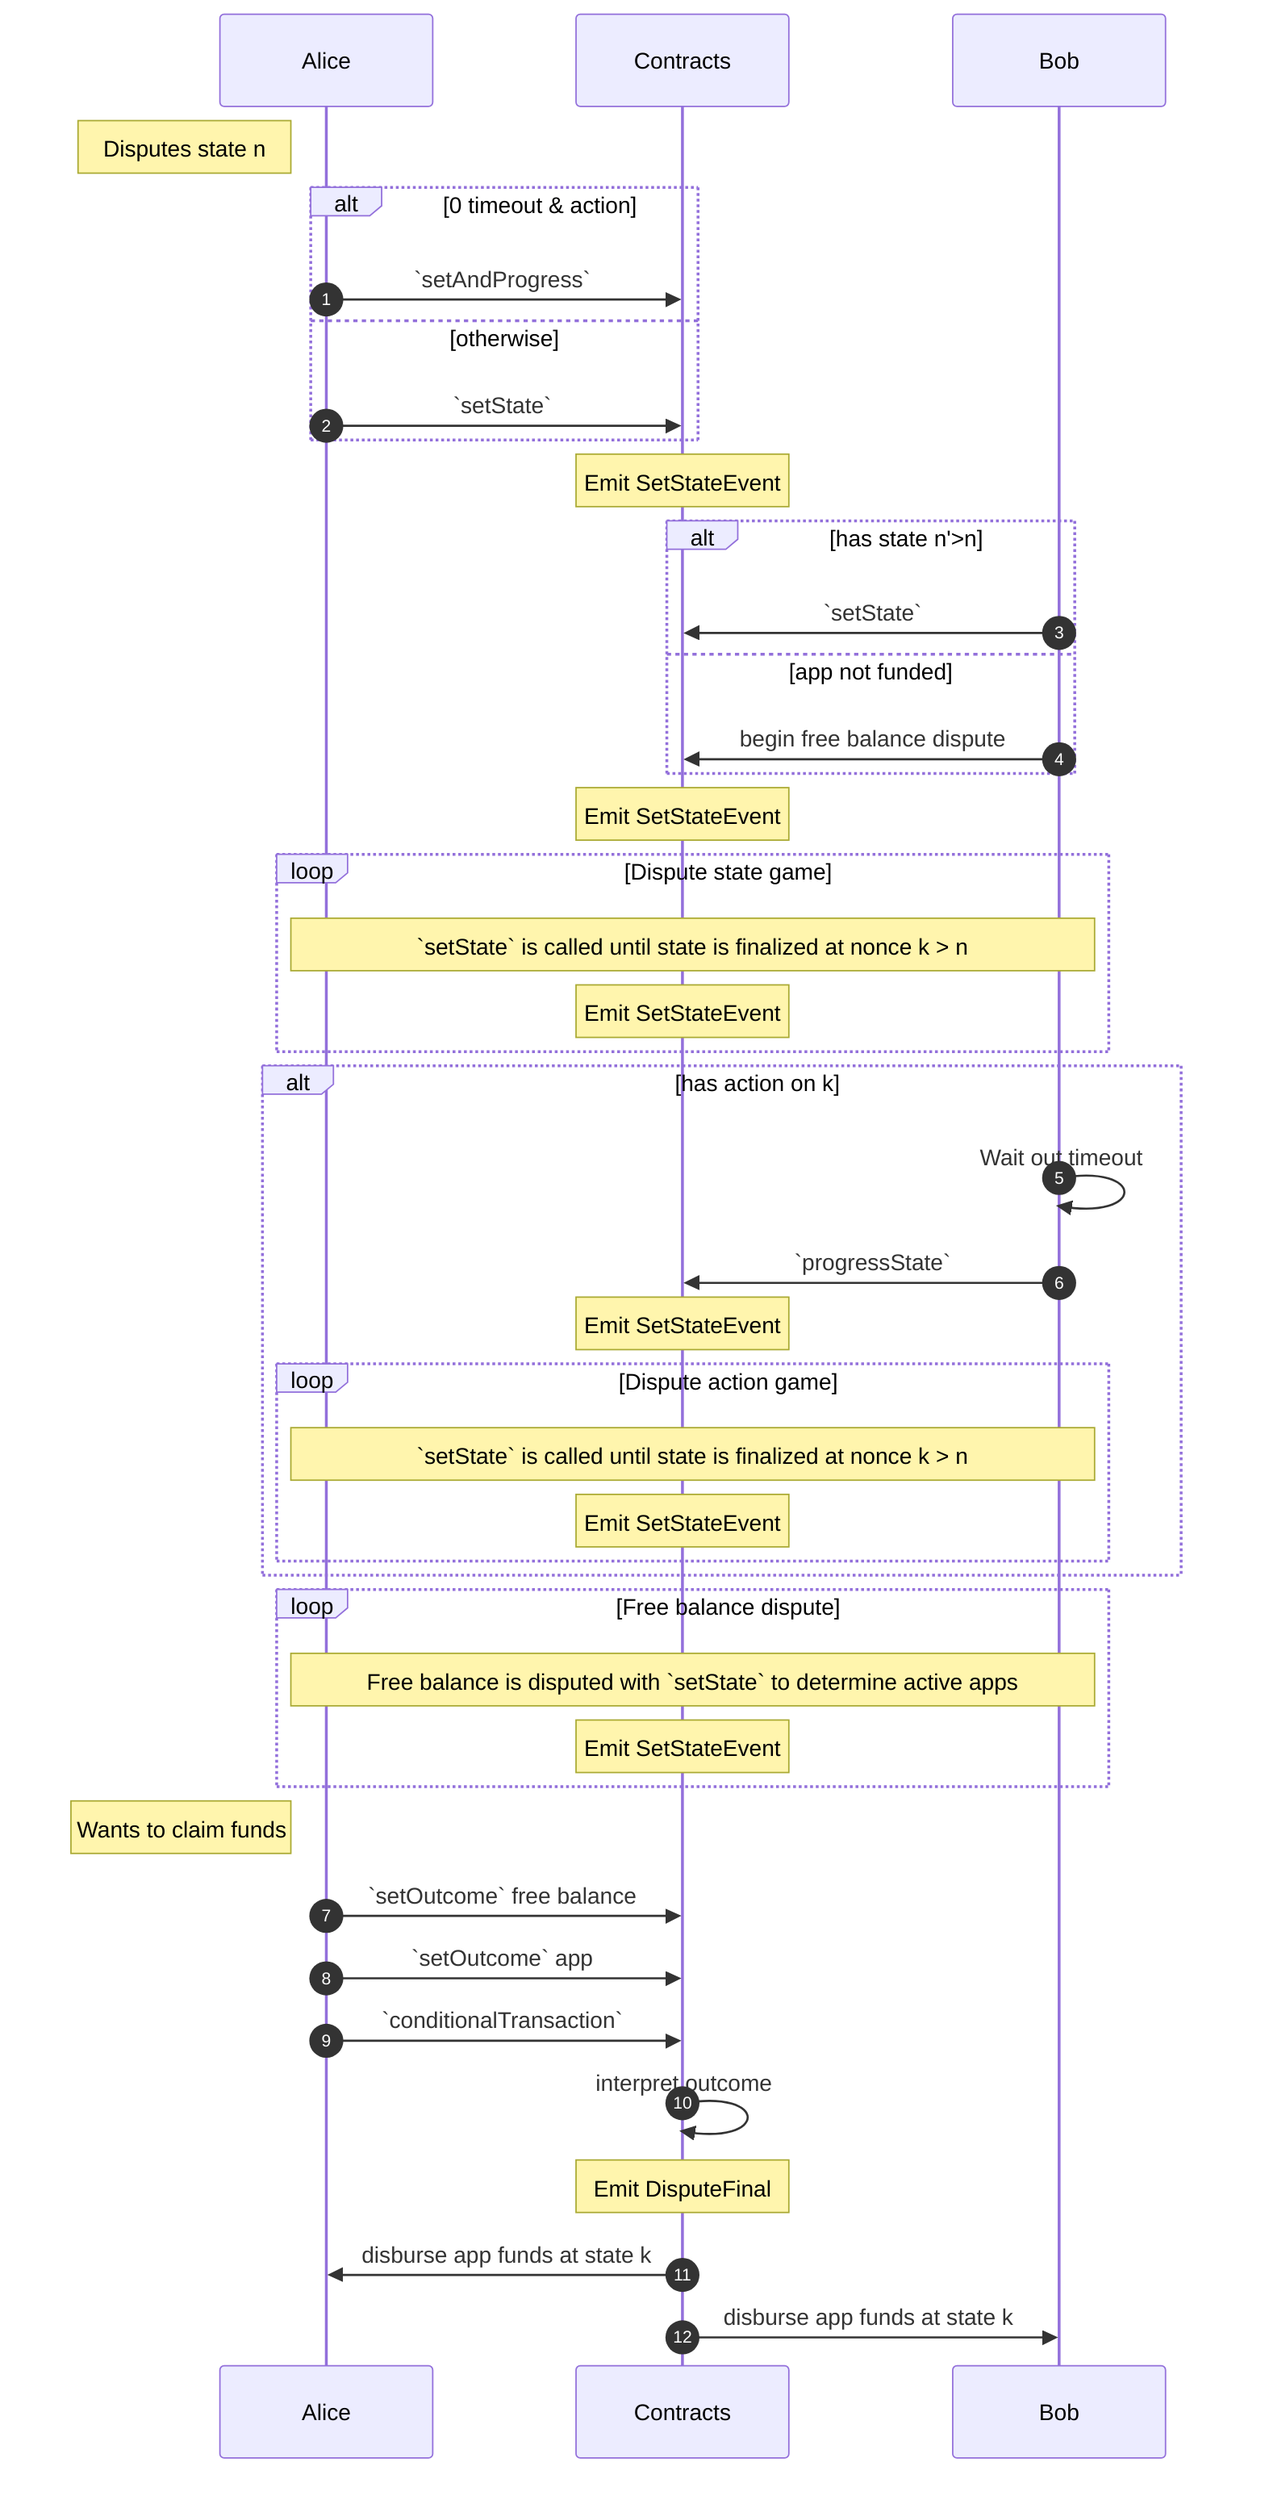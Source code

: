 sequenceDiagram
  participant Alice
  participant Contracts
  participant Bob

  autonumber

  Note left of Alice: Disputes state n

  alt 0 timeout & action
    Alice->>Contracts: `setAndProgress`

  else otherwise
    Alice->>Contracts: `setState`
  
  end

  Note over Contracts: Emit SetStateEvent
  
  alt has state n'>n
    Bob->>Contracts: `setState`

  else app not funded
    Bob->>Contracts: begin free balance dispute
  end

  Note over Contracts: Emit SetStateEvent

  loop Dispute state game
    Note over Alice,Bob: `setState` is called until state is finalized at nonce k > n

    Note over Contracts: Emit SetStateEvent
  end

  alt has action on k
    Bob->>Bob: Wait out timeout
    Bob->>Contracts: `progressState`
    Note over Contracts: Emit SetStateEvent

    loop Dispute action game
      Note over Alice,Bob: `setState` is called until state is finalized at nonce k > n

      Note over Contracts: Emit SetStateEvent
    end

  end

  loop Free balance dispute
    Note over Alice,Bob: Free balance is disputed with `setState` to determine active apps

    Note over Contracts: Emit SetStateEvent
  end

  Note left of Alice: Wants to claim funds
  Alice->>Contracts: `setOutcome` free balance
  Alice->>Contracts: `setOutcome` app
  Alice->>Contracts: `conditionalTransaction`
  
  Contracts->>Contracts: interpret outcome
  Note over Contracts: Emit DisputeFinal
  Contracts->>Alice: disburse app funds at state k
  Contracts->>Bob: disburse app funds at state k
